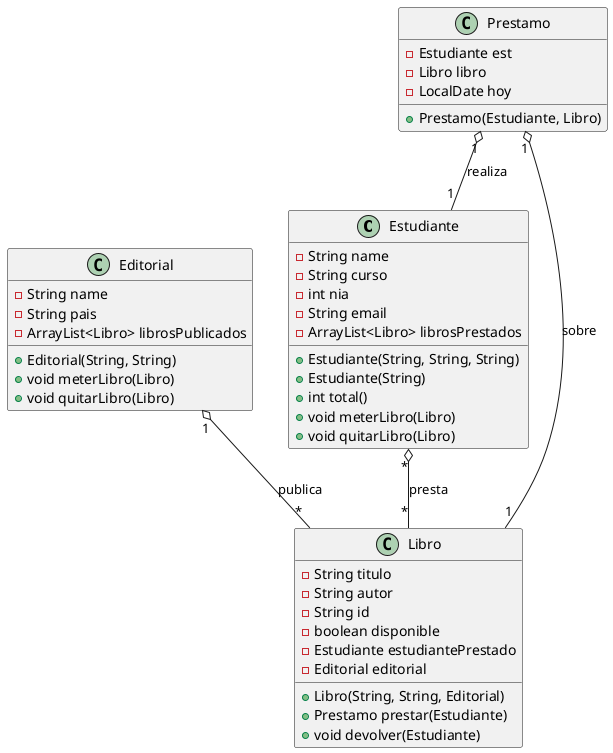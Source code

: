 
@startuml

class Estudiante {
    - String name
    - String curso
    - int nia
    - String email
    - ArrayList<Libro> librosPrestados
    + Estudiante(String, String, String)
    + Estudiante(String)
    + int total()
    + void meterLibro(Libro)
    + void quitarLibro(Libro)
}

class Libro {
    - String titulo
    - String autor
    - String id
    - boolean disponible
    - Estudiante estudiantePrestado
    - Editorial editorial
    + Libro(String, String, Editorial)
    + Prestamo prestar(Estudiante)
    + void devolver(Estudiante)
}

class Editorial {
    - String name
    - String pais
    - ArrayList<Libro> librosPublicados
    + Editorial(String, String)
    + void meterLibro(Libro)
    + void quitarLibro(Libro)
}

class Prestamo {
    - Estudiante est
    - Libro libro
    - LocalDate hoy
    + Prestamo(Estudiante, Libro)
}

Estudiante "*" o-- "*" Libro : presta
Editorial "1" o-- "*" Libro : publica
Prestamo "1" o-- "1" Estudiante : realiza
Prestamo "1" o-- "1" Libro : sobre

@enduml